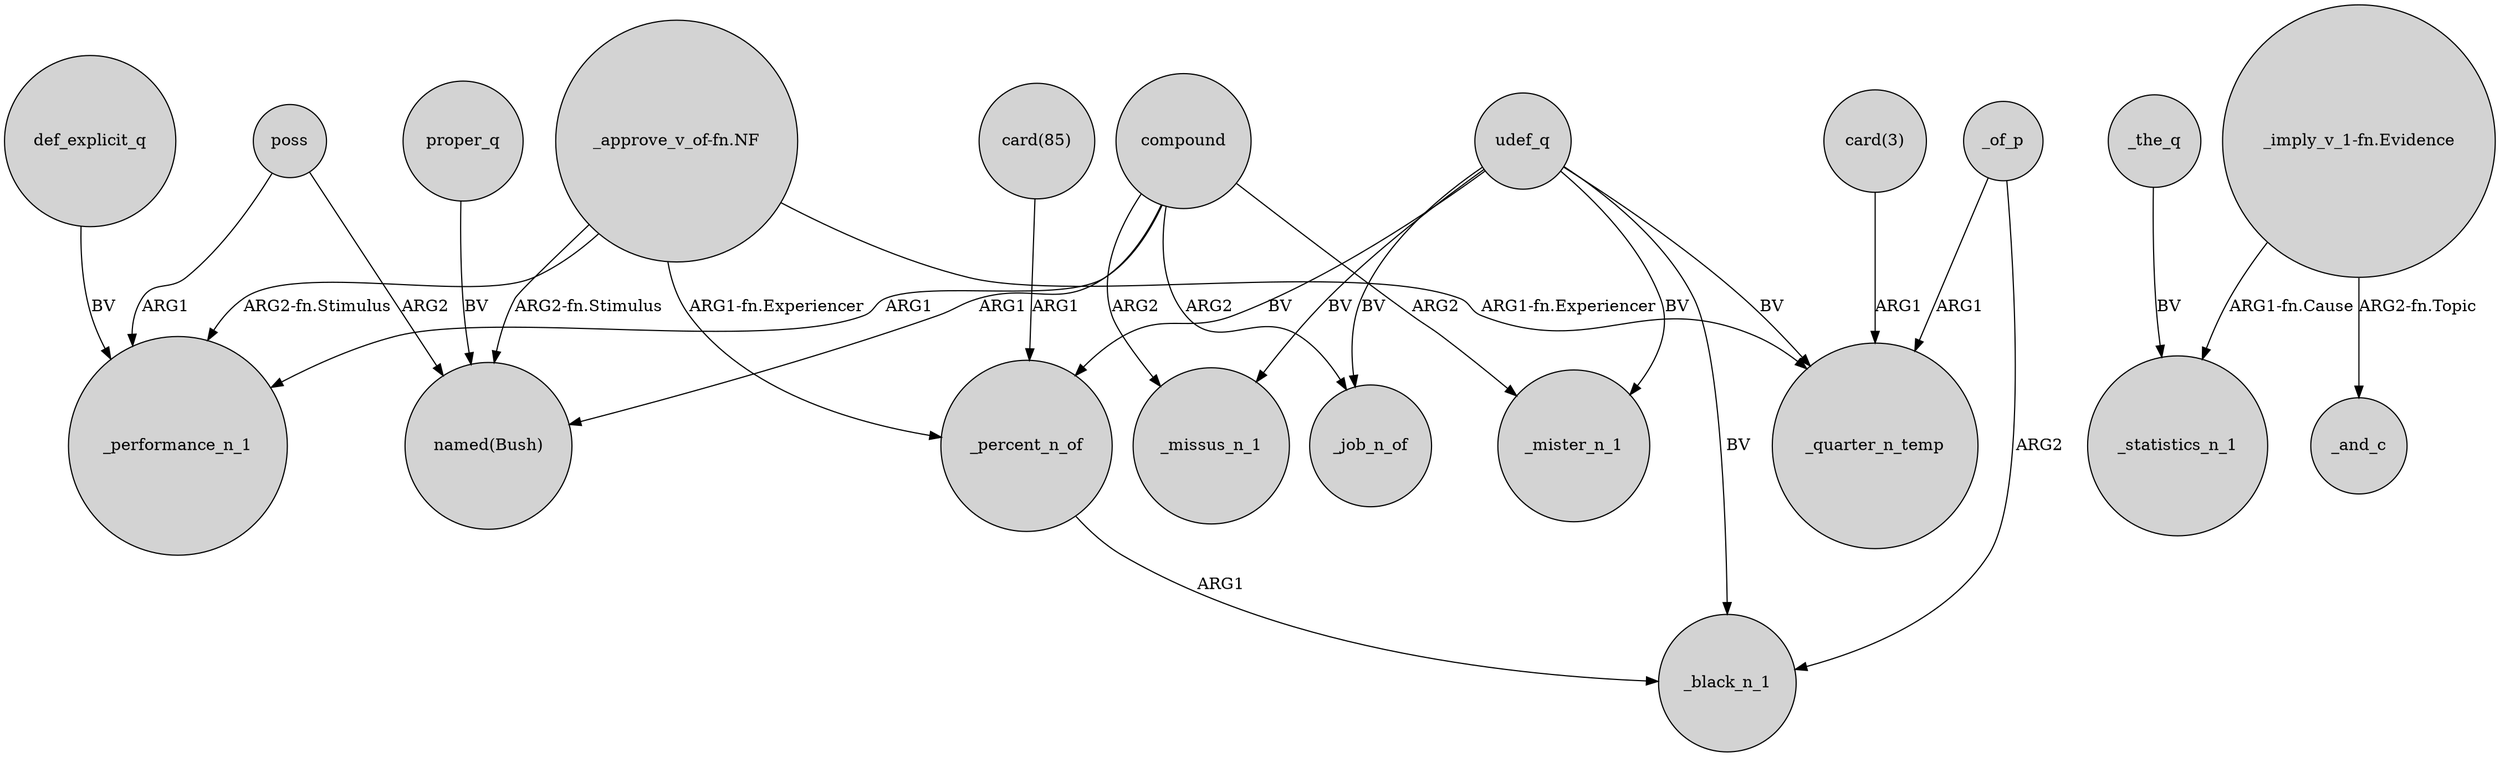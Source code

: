 digraph {
	node [shape=circle style=filled]
	"_approve_v_of-fn.NF" -> _performance_n_1 [label="ARG2-fn.Stimulus"]
	"card(85)" -> _percent_n_of [label=ARG1]
	_percent_n_of -> _black_n_1 [label=ARG1]
	_the_q -> _statistics_n_1 [label=BV]
	"_imply_v_1-fn.Evidence" -> _and_c [label="ARG2-fn.Topic"]
	"_approve_v_of-fn.NF" -> _percent_n_of [label="ARG1-fn.Experiencer"]
	compound -> _mister_n_1 [label=ARG2]
	compound -> _missus_n_1 [label=ARG2]
	udef_q -> _mister_n_1 [label=BV]
	poss -> "named(Bush)" [label=ARG2]
	compound -> _performance_n_1 [label=ARG1]
	udef_q -> _missus_n_1 [label=BV]
	"card(3)" -> _quarter_n_temp [label=ARG1]
	"_approve_v_of-fn.NF" -> _quarter_n_temp [label="ARG1-fn.Experiencer"]
	udef_q -> _black_n_1 [label=BV]
	def_explicit_q -> _performance_n_1 [label=BV]
	poss -> _performance_n_1 [label=ARG1]
	_of_p -> _black_n_1 [label=ARG2]
	proper_q -> "named(Bush)" [label=BV]
	"_approve_v_of-fn.NF" -> "named(Bush)" [label="ARG2-fn.Stimulus"]
	"_imply_v_1-fn.Evidence" -> _statistics_n_1 [label="ARG1-fn.Cause"]
	udef_q -> _percent_n_of [label=BV]
	udef_q -> _quarter_n_temp [label=BV]
	udef_q -> _job_n_of [label=BV]
	_of_p -> _quarter_n_temp [label=ARG1]
	compound -> "named(Bush)" [label=ARG1]
	compound -> _job_n_of [label=ARG2]
}
